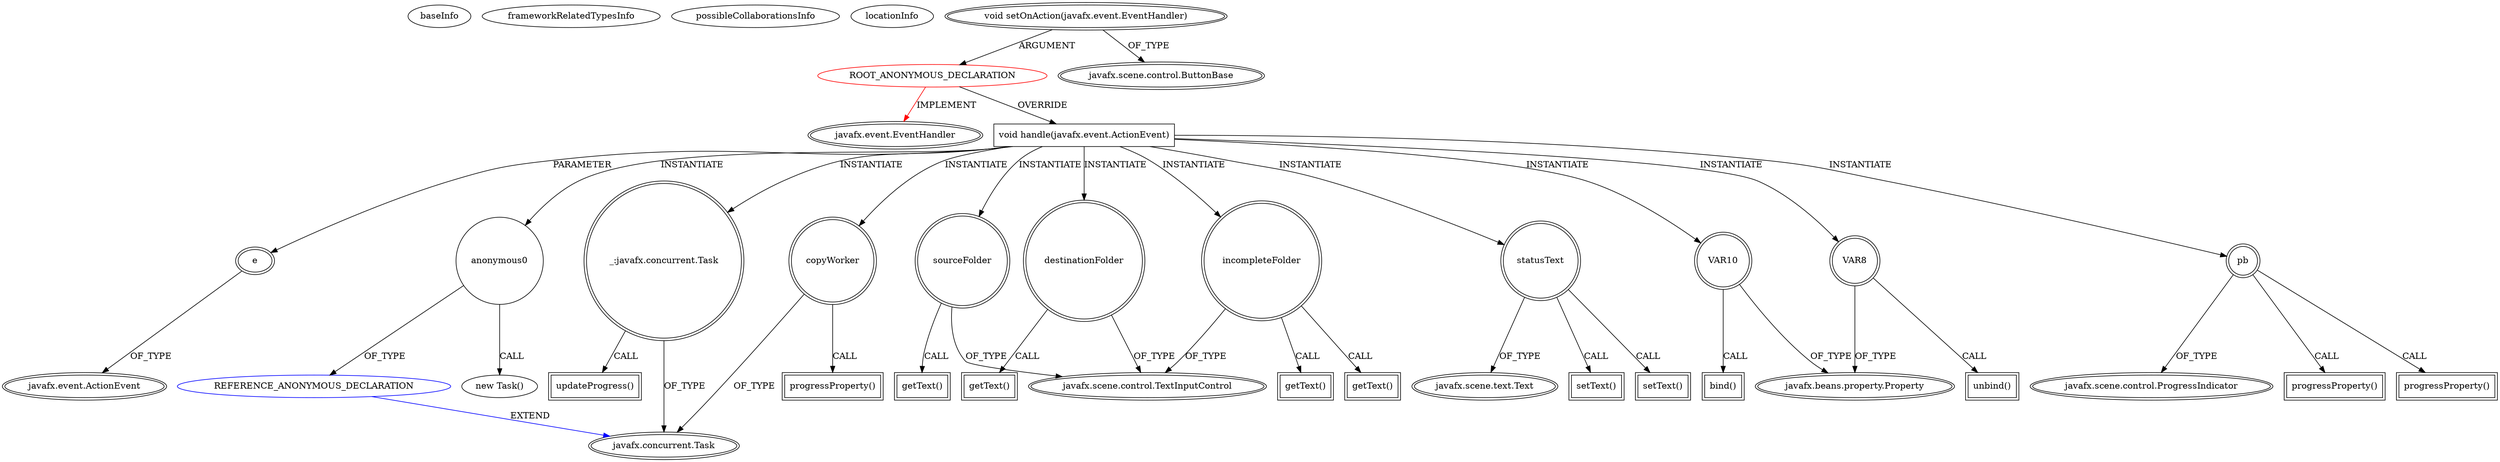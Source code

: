 digraph {
baseInfo[graphId=2513,category="extension_graph",isAnonymous=true,possibleRelation=true]
frameworkRelatedTypesInfo[0="javafx.event.EventHandler"]
possibleCollaborationsInfo[0="2513~OVERRIDING_METHOD_DECLARATION-INSTANTIATION-~javafx.event.EventHandler ~javafx.concurrent.Task ~true~true"]
locationInfo[projectName="djapal-sfvchecker",filePath="/djapal-sfvchecker/sfvchecker-master/src/gr/djapal/sfv/SFVCheckerApplication.java",contextSignature="void start(javafx.stage.Stage)",graphId="2513"]
0[label="ROOT_ANONYMOUS_DECLARATION",vertexType="ROOT_ANONYMOUS_DECLARATION",isFrameworkType=false,color=red]
1[label="javafx.event.EventHandler",vertexType="FRAMEWORK_INTERFACE_TYPE",isFrameworkType=true,peripheries=2]
2[label="void setOnAction(javafx.event.EventHandler)",vertexType="OUTSIDE_CALL",isFrameworkType=true,peripheries=2]
3[label="javafx.scene.control.ButtonBase",vertexType="FRAMEWORK_CLASS_TYPE",isFrameworkType=true,peripheries=2]
4[label="void handle(javafx.event.ActionEvent)",vertexType="OVERRIDING_METHOD_DECLARATION",isFrameworkType=false,shape=box]
5[label="e",vertexType="PARAMETER_DECLARATION",isFrameworkType=true,peripheries=2]
6[label="javafx.event.ActionEvent",vertexType="FRAMEWORK_CLASS_TYPE",isFrameworkType=true,peripheries=2]
8[label="anonymous0",vertexType="VARIABLE_EXPRESION",isFrameworkType=false,shape=circle]
9[label="REFERENCE_ANONYMOUS_DECLARATION",vertexType="REFERENCE_ANONYMOUS_DECLARATION",isFrameworkType=false,color=blue]
10[label="javafx.concurrent.Task",vertexType="FRAMEWORK_CLASS_TYPE",isFrameworkType=true,peripheries=2]
7[label="new Task()",vertexType="CONSTRUCTOR_CALL",isFrameworkType=false]
11[label="sourceFolder",vertexType="VARIABLE_EXPRESION",isFrameworkType=true,peripheries=2,shape=circle]
13[label="javafx.scene.control.TextInputControl",vertexType="FRAMEWORK_CLASS_TYPE",isFrameworkType=true,peripheries=2]
12[label="getText()",vertexType="INSIDE_CALL",isFrameworkType=true,peripheries=2,shape=box]
14[label="statusText",vertexType="VARIABLE_EXPRESION",isFrameworkType=true,peripheries=2,shape=circle]
16[label="javafx.scene.text.Text",vertexType="FRAMEWORK_CLASS_TYPE",isFrameworkType=true,peripheries=2]
15[label="setText()",vertexType="INSIDE_CALL",isFrameworkType=true,peripheries=2,shape=box]
17[label="destinationFolder",vertexType="VARIABLE_EXPRESION",isFrameworkType=true,peripheries=2,shape=circle]
18[label="getText()",vertexType="INSIDE_CALL",isFrameworkType=true,peripheries=2,shape=box]
20[label="_:javafx.concurrent.Task",vertexType="VARIABLE_EXPRESION",isFrameworkType=true,peripheries=2,shape=circle]
21[label="updateProgress()",vertexType="INSIDE_CALL",isFrameworkType=true,peripheries=2,shape=box]
23[label="incompleteFolder",vertexType="VARIABLE_EXPRESION",isFrameworkType=true,peripheries=2,shape=circle]
24[label="getText()",vertexType="INSIDE_CALL",isFrameworkType=true,peripheries=2,shape=box]
27[label="getText()",vertexType="INSIDE_CALL",isFrameworkType=true,peripheries=2,shape=box]
29[label="setText()",vertexType="INSIDE_CALL",isFrameworkType=true,peripheries=2,shape=box]
30[label="VAR8",vertexType="VARIABLE_EXPRESION",isFrameworkType=true,peripheries=2,shape=circle]
32[label="javafx.beans.property.Property",vertexType="FRAMEWORK_INTERFACE_TYPE",isFrameworkType=true,peripheries=2]
31[label="unbind()",vertexType="INSIDE_CALL",isFrameworkType=true,peripheries=2,shape=box]
33[label="pb",vertexType="VARIABLE_EXPRESION",isFrameworkType=true,peripheries=2,shape=circle]
35[label="javafx.scene.control.ProgressIndicator",vertexType="FRAMEWORK_CLASS_TYPE",isFrameworkType=true,peripheries=2]
34[label="progressProperty()",vertexType="INSIDE_CALL",isFrameworkType=true,peripheries=2,shape=box]
36[label="VAR10",vertexType="VARIABLE_EXPRESION",isFrameworkType=true,peripheries=2,shape=circle]
37[label="bind()",vertexType="INSIDE_CALL",isFrameworkType=true,peripheries=2,shape=box]
40[label="progressProperty()",vertexType="INSIDE_CALL",isFrameworkType=true,peripheries=2,shape=box]
41[label="copyWorker",vertexType="VARIABLE_EXPRESION",isFrameworkType=true,peripheries=2,shape=circle]
42[label="progressProperty()",vertexType="INSIDE_CALL",isFrameworkType=true,peripheries=2,shape=box]
0->1[label="IMPLEMENT",color=red]
2->0[label="ARGUMENT"]
2->3[label="OF_TYPE"]
0->4[label="OVERRIDE"]
5->6[label="OF_TYPE"]
4->5[label="PARAMETER"]
4->8[label="INSTANTIATE"]
9->10[label="EXTEND",color=blue]
8->9[label="OF_TYPE"]
8->7[label="CALL"]
4->11[label="INSTANTIATE"]
11->13[label="OF_TYPE"]
11->12[label="CALL"]
4->14[label="INSTANTIATE"]
14->16[label="OF_TYPE"]
14->15[label="CALL"]
4->17[label="INSTANTIATE"]
17->13[label="OF_TYPE"]
17->18[label="CALL"]
4->20[label="INSTANTIATE"]
20->10[label="OF_TYPE"]
20->21[label="CALL"]
4->23[label="INSTANTIATE"]
23->13[label="OF_TYPE"]
23->24[label="CALL"]
23->27[label="CALL"]
14->29[label="CALL"]
4->30[label="INSTANTIATE"]
30->32[label="OF_TYPE"]
30->31[label="CALL"]
4->33[label="INSTANTIATE"]
33->35[label="OF_TYPE"]
33->34[label="CALL"]
4->36[label="INSTANTIATE"]
36->32[label="OF_TYPE"]
36->37[label="CALL"]
33->40[label="CALL"]
4->41[label="INSTANTIATE"]
41->10[label="OF_TYPE"]
41->42[label="CALL"]
}

